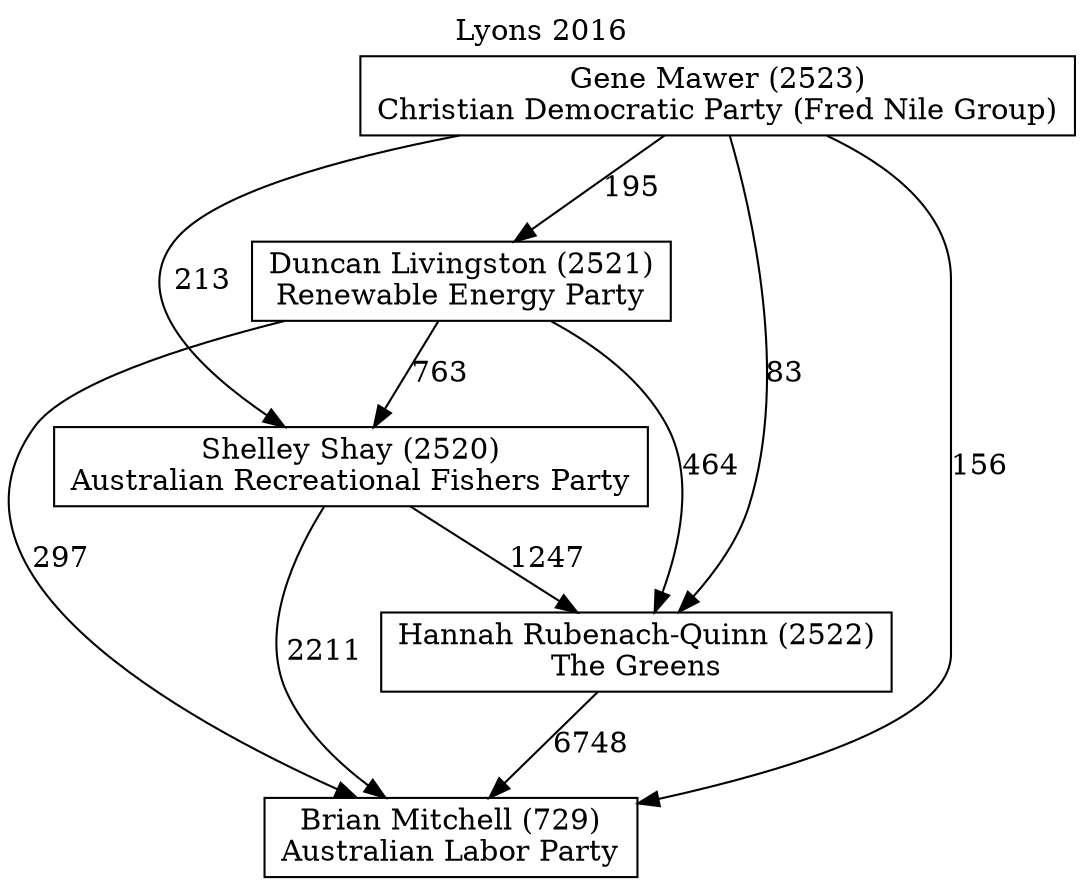 // House preference flow
digraph "Brian Mitchell (729)_Lyons_2016" {
	graph [label="Lyons 2016" labelloc=t mclimit=10]
	node [shape=box]
	"Brian Mitchell (729)" [label="Brian Mitchell (729)
Australian Labor Party"]
	"Hannah Rubenach-Quinn (2522)" [label="Hannah Rubenach-Quinn (2522)
The Greens"]
	"Shelley Shay (2520)" [label="Shelley Shay (2520)
Australian Recreational Fishers Party"]
	"Duncan Livingston (2521)" [label="Duncan Livingston (2521)
Renewable Energy Party"]
	"Gene Mawer (2523)" [label="Gene Mawer (2523)
Christian Democratic Party (Fred Nile Group)"]
	"Hannah Rubenach-Quinn (2522)" -> "Brian Mitchell (729)" [label=6748]
	"Shelley Shay (2520)" -> "Hannah Rubenach-Quinn (2522)" [label=1247]
	"Duncan Livingston (2521)" -> "Shelley Shay (2520)" [label=763]
	"Gene Mawer (2523)" -> "Duncan Livingston (2521)" [label=195]
	"Shelley Shay (2520)" -> "Brian Mitchell (729)" [label=2211]
	"Duncan Livingston (2521)" -> "Brian Mitchell (729)" [label=297]
	"Gene Mawer (2523)" -> "Brian Mitchell (729)" [label=156]
	"Gene Mawer (2523)" -> "Shelley Shay (2520)" [label=213]
	"Duncan Livingston (2521)" -> "Hannah Rubenach-Quinn (2522)" [label=464]
	"Gene Mawer (2523)" -> "Hannah Rubenach-Quinn (2522)" [label=83]
}
